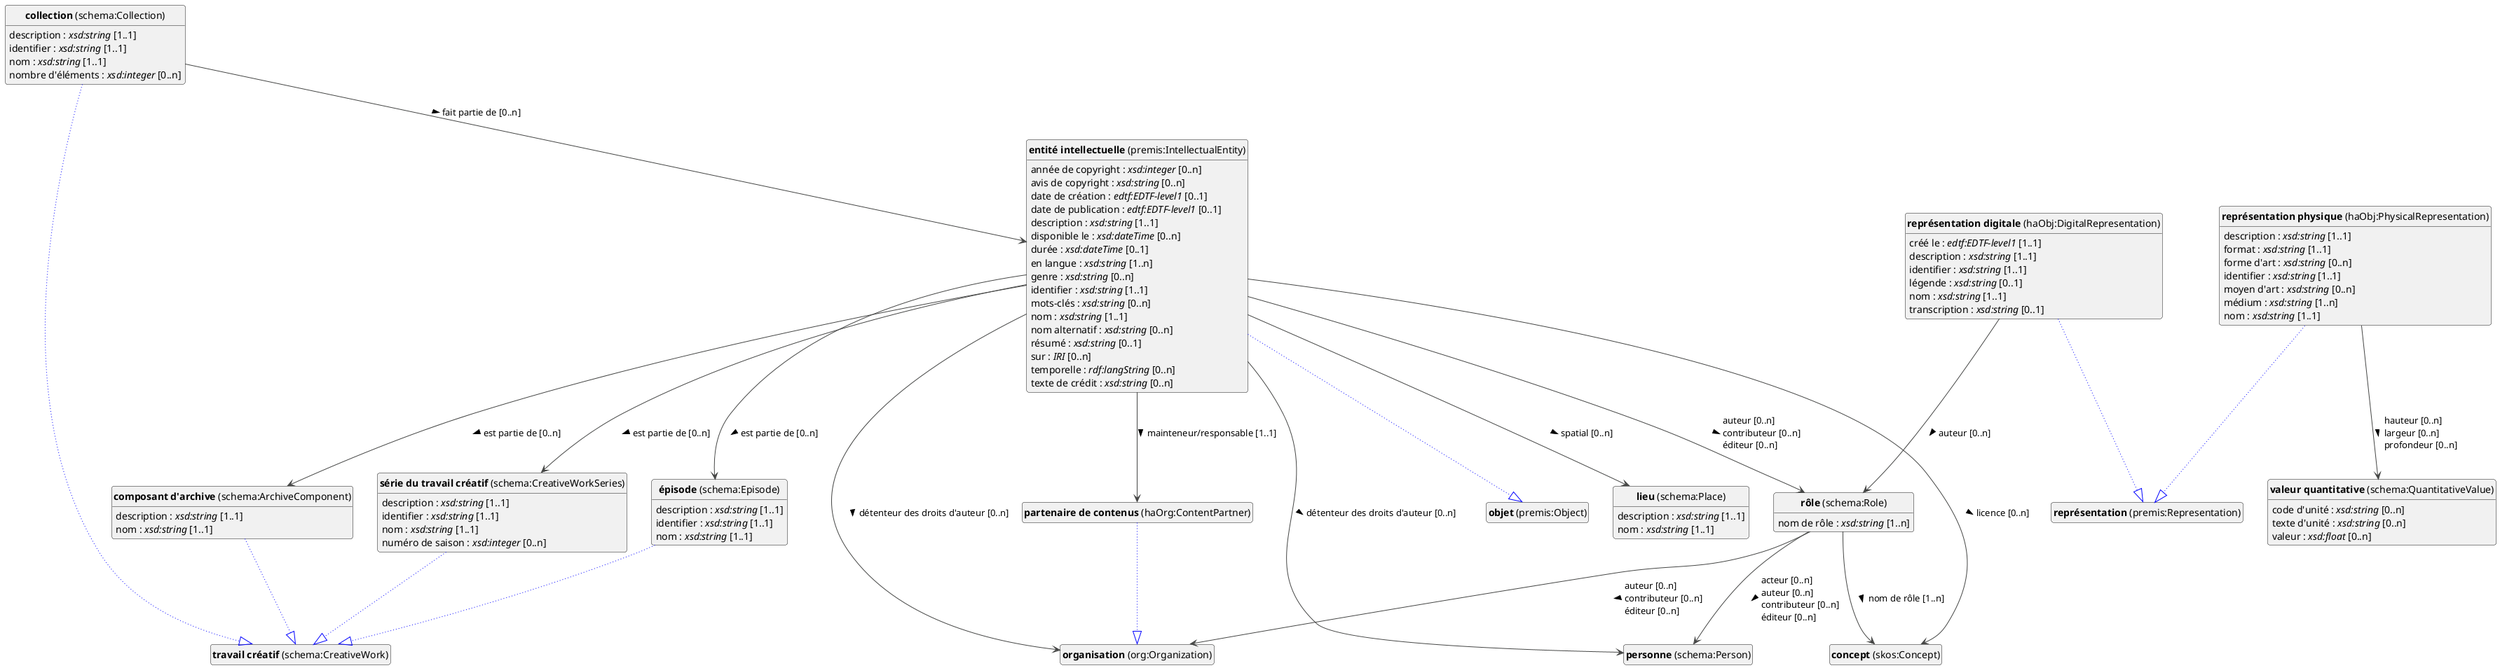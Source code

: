@startuml
!theme vibrant
skinparam classFontSize 14
!define LIGHTORANGE
skinparam componentStyle uml2
skinparam wrapMessageWidth 1000
skinparam wrapWidth 1000
' skinparam ArrowColor #Maroon
' Remove shadows
skinparam shadowing false
'skinparam linetype polyline
skinparam ArrowMessageAlignment left
top to bottom direction


class "<b>collection</b> (schema:Collection)" as schema_Collection [[#schema%3ACollection]]
class "<b>travail créatif</b> (schema:CreativeWork)" as schema_CreativeWork [[#schema%3ACreativeWork]]
class "<b>composant d'archive</b> (schema:ArchiveComponent)" as schema_ArchiveComponent [[#schema%3AArchiveComponent]]
class "<b>travail créatif</b> (schema:CreativeWork)" as schema_CreativeWork [[#schema%3ACreativeWork]]
class "<b>concept</b> (skos:Concept)" as skos_Concept [[../../terms/fr#skos%3AConcept]]
class "<b>entité intellectuelle</b> (premis:IntellectualEntity)" as premis_IntellectualEntity [[#premis%3AIntellectualEntity]]
class "<b>objet</b> (premis:Object)" as premis_Object [[#premis%3AObject]]
class "<b>lieu</b> (schema:Place)" as schema_Place [[#schema%3APlace]]
class "<b>organisation</b> (org:Organization)" as org_Organization [[../../organization/fr#org%3AOrganization]]
class "<b>partenaire de contenus</b> (haOrg:ContentPartner)" as haOrg_ContentPartner [[../../organization/fr#haOrg%3AContentPartner]]
class "<b>organisation</b> (org:Organization)" as org_Organization [[#org%3AOrganization]]
class "<b>personne</b> (schema:Person)" as schema_Person [[../../organization/fr#schema%3APerson]]
class "<b>représentation digitale</b> (haObj:DigitalRepresentation)" as haObj_DigitalRepresentation [[#haObj%3ADigitalRepresentation]]
class "<b>représentation</b> (premis:Representation)" as premis_Representation [[#premis%3ARepresentation]]
class "<b>représentation physique</b> (haObj:PhysicalRepresentation)" as haObj_PhysicalRepresentation [[#haObj%3APhysicalRepresentation]]
class "<b>représentation</b> (premis:Representation)" as premis_Representation [[#premis%3ARepresentation]]
class "<b>rôle</b> (schema:Role)" as schema_Role [[#schema%3ARole]]
class "<b>série du travail créatif</b> (schema:CreativeWorkSeries)" as schema_CreativeWorkSeries [[#schema%3ACreativeWorkSeries]]
class "<b>travail créatif</b> (schema:CreativeWork)" as schema_CreativeWork [[#schema%3ACreativeWork]]
class "<b>valeur quantitative</b> (schema:QuantitativeValue)" as schema_QuantitativeValue [[#schema%3AQuantitativeValue]]
class "<b>épisode</b> (schema:Episode)" as schema_Episode [[#schema%3AEpisode]]
class "<b>travail créatif</b> (schema:CreativeWork)" as schema_CreativeWork [[#schema%3ACreativeWork]]

schema_Collection --|> schema_CreativeWork #blue;line.dotted;text:blue

schema_Collection : description : <i>xsd:string</i> [1..1]
schema_Collection : identifier : <i>xsd:string</i> [1..1]
schema_Collection : nom : <i>xsd:string</i> [1..1]
schema_Collection : nombre d'éléments : <i>xsd:integer</i> [0..n]
schema_Collection --> premis_IntellectualEntity :fait partie de [0..n]  > 



schema_ArchiveComponent --|> schema_CreativeWork #blue;line.dotted;text:blue

schema_ArchiveComponent : description : <i>xsd:string</i> [1..1]
schema_ArchiveComponent : nom : <i>xsd:string</i> [1..1]




premis_IntellectualEntity --|> premis_Object #blue;line.dotted;text:blue

premis_IntellectualEntity : année de copyright : <i>xsd:integer</i> [0..n]
premis_IntellectualEntity : avis de copyright : <i>xsd:string</i> [0..n]
premis_IntellectualEntity : date de création : <i>edtf:EDTF-level1</i> [0..1]
premis_IntellectualEntity : date de publication : <i>edtf:EDTF-level1</i> [0..1]
premis_IntellectualEntity : description : <i>xsd:string</i> [1..1]
premis_IntellectualEntity : disponible le : <i>xsd:dateTime</i> [0..n]
premis_IntellectualEntity : durée : <i>xsd:dateTime</i> [0..1]
premis_IntellectualEntity : en langue : <i>xsd:string</i> [1..n]
premis_IntellectualEntity : genre : <i>xsd:string</i> [0..n]
premis_IntellectualEntity : identifier : <i>xsd:string</i> [1..1]
premis_IntellectualEntity : mots-clés : <i>xsd:string</i> [0..n]
premis_IntellectualEntity : nom : <i>xsd:string</i> [1..1]
premis_IntellectualEntity : nom alternatif : <i>xsd:string</i> [0..n]
premis_IntellectualEntity : résumé : <i>xsd:string</i> [0..1]
premis_IntellectualEntity : sur : <i>IRI</i> [0..n]
premis_IntellectualEntity : temporelle : <i>rdf:langString</i> [0..n]
premis_IntellectualEntity : texte de crédit : <i>xsd:string</i> [0..n]


premis_IntellectualEntity --> haOrg_ContentPartner :mainteneur/responsable [1..1]  > 
premis_IntellectualEntity --> org_Organization :détenteur des droits d'auteur [0..n]  > 

premis_IntellectualEntity --> schema_ArchiveComponent :est partie de [0..n]  > 
premis_IntellectualEntity --> schema_CreativeWorkSeries :est partie de [0..n]  > 
premis_IntellectualEntity --> schema_Episode :est partie de [0..n]  > 
premis_IntellectualEntity --> schema_Person :détenteur des droits d'auteur [0..n]  > 
premis_IntellectualEntity --> schema_Place :spatial [0..n]  > 
premis_IntellectualEntity --> schema_Role :auteur [0..n]  \lcontributeur [0..n]  \léditeur [0..n]  > 
premis_IntellectualEntity --> skos_Concept :licence [0..n]  > 





schema_Place : description : <i>xsd:string</i> [1..1]
schema_Place : nom : <i>xsd:string</i> [1..1]




haOrg_ContentPartner --|> org_Organization #blue;line.dotted;text:blue




haObj_DigitalRepresentation --|> premis_Representation #blue;line.dotted;text:blue

haObj_DigitalRepresentation : créé le : <i>edtf:EDTF-level1</i> [1..1]
haObj_DigitalRepresentation : description : <i>xsd:string</i> [1..1]
haObj_DigitalRepresentation : identifier : <i>xsd:string</i> [1..1]
haObj_DigitalRepresentation : légende : <i>xsd:string</i> [0..1]
haObj_DigitalRepresentation : nom : <i>xsd:string</i> [1..1]
haObj_DigitalRepresentation : transcription : <i>xsd:string</i> [0..1]

haObj_DigitalRepresentation --> schema_Role :auteur [0..n]  > 


haObj_PhysicalRepresentation --|> premis_Representation #blue;line.dotted;text:blue

haObj_PhysicalRepresentation : description : <i>xsd:string</i> [1..1]
haObj_PhysicalRepresentation : format : <i>xsd:string</i> [1..1]
haObj_PhysicalRepresentation : forme d'art : <i>xsd:string</i> [0..n]
haObj_PhysicalRepresentation : identifier : <i>xsd:string</i> [1..1]
haObj_PhysicalRepresentation : moyen d'art : <i>xsd:string</i> [0..n]
haObj_PhysicalRepresentation : médium : <i>xsd:string</i> [1..n]
haObj_PhysicalRepresentation : nom : <i>xsd:string</i> [1..1]
haObj_PhysicalRepresentation --> schema_QuantitativeValue :hauteur [0..n]  \llargeur [0..n]  \lprofondeur [0..n]  > 



schema_Role : nom de rôle : <i>xsd:string</i> [1..n]
schema_Role --> org_Organization :auteur [0..n]  \lcontributeur [0..n]  \léditeur [0..n]  > 
schema_Role --> schema_Person :acteur [0..n]  \lauteur [0..n]  \lcontributeur [0..n]  \léditeur [0..n]  > 
schema_Role --> skos_Concept :nom de rôle [1..n]  > 


schema_CreativeWorkSeries --|> schema_CreativeWork #blue;line.dotted;text:blue

schema_CreativeWorkSeries : description : <i>xsd:string</i> [1..1]
schema_CreativeWorkSeries : identifier : <i>xsd:string</i> [1..1]
schema_CreativeWorkSeries : nom : <i>xsd:string</i> [1..1]
schema_CreativeWorkSeries : numéro de saison : <i>xsd:integer</i> [0..n]




schema_QuantitativeValue : code d'unité : <i>xsd:string</i> [0..n]
schema_QuantitativeValue : texte d'unité : <i>xsd:string</i> [0..n]
schema_QuantitativeValue : valeur : <i>xsd:float</i> [0..n]



schema_Episode --|> schema_CreativeWork #blue;line.dotted;text:blue

schema_Episode : description : <i>xsd:string</i> [1..1]
schema_Episode : identifier : <i>xsd:string</i> [1..1]
schema_Episode : nom : <i>xsd:string</i> [1..1]



hide circle
hide methods
hide empty members
@enduml


